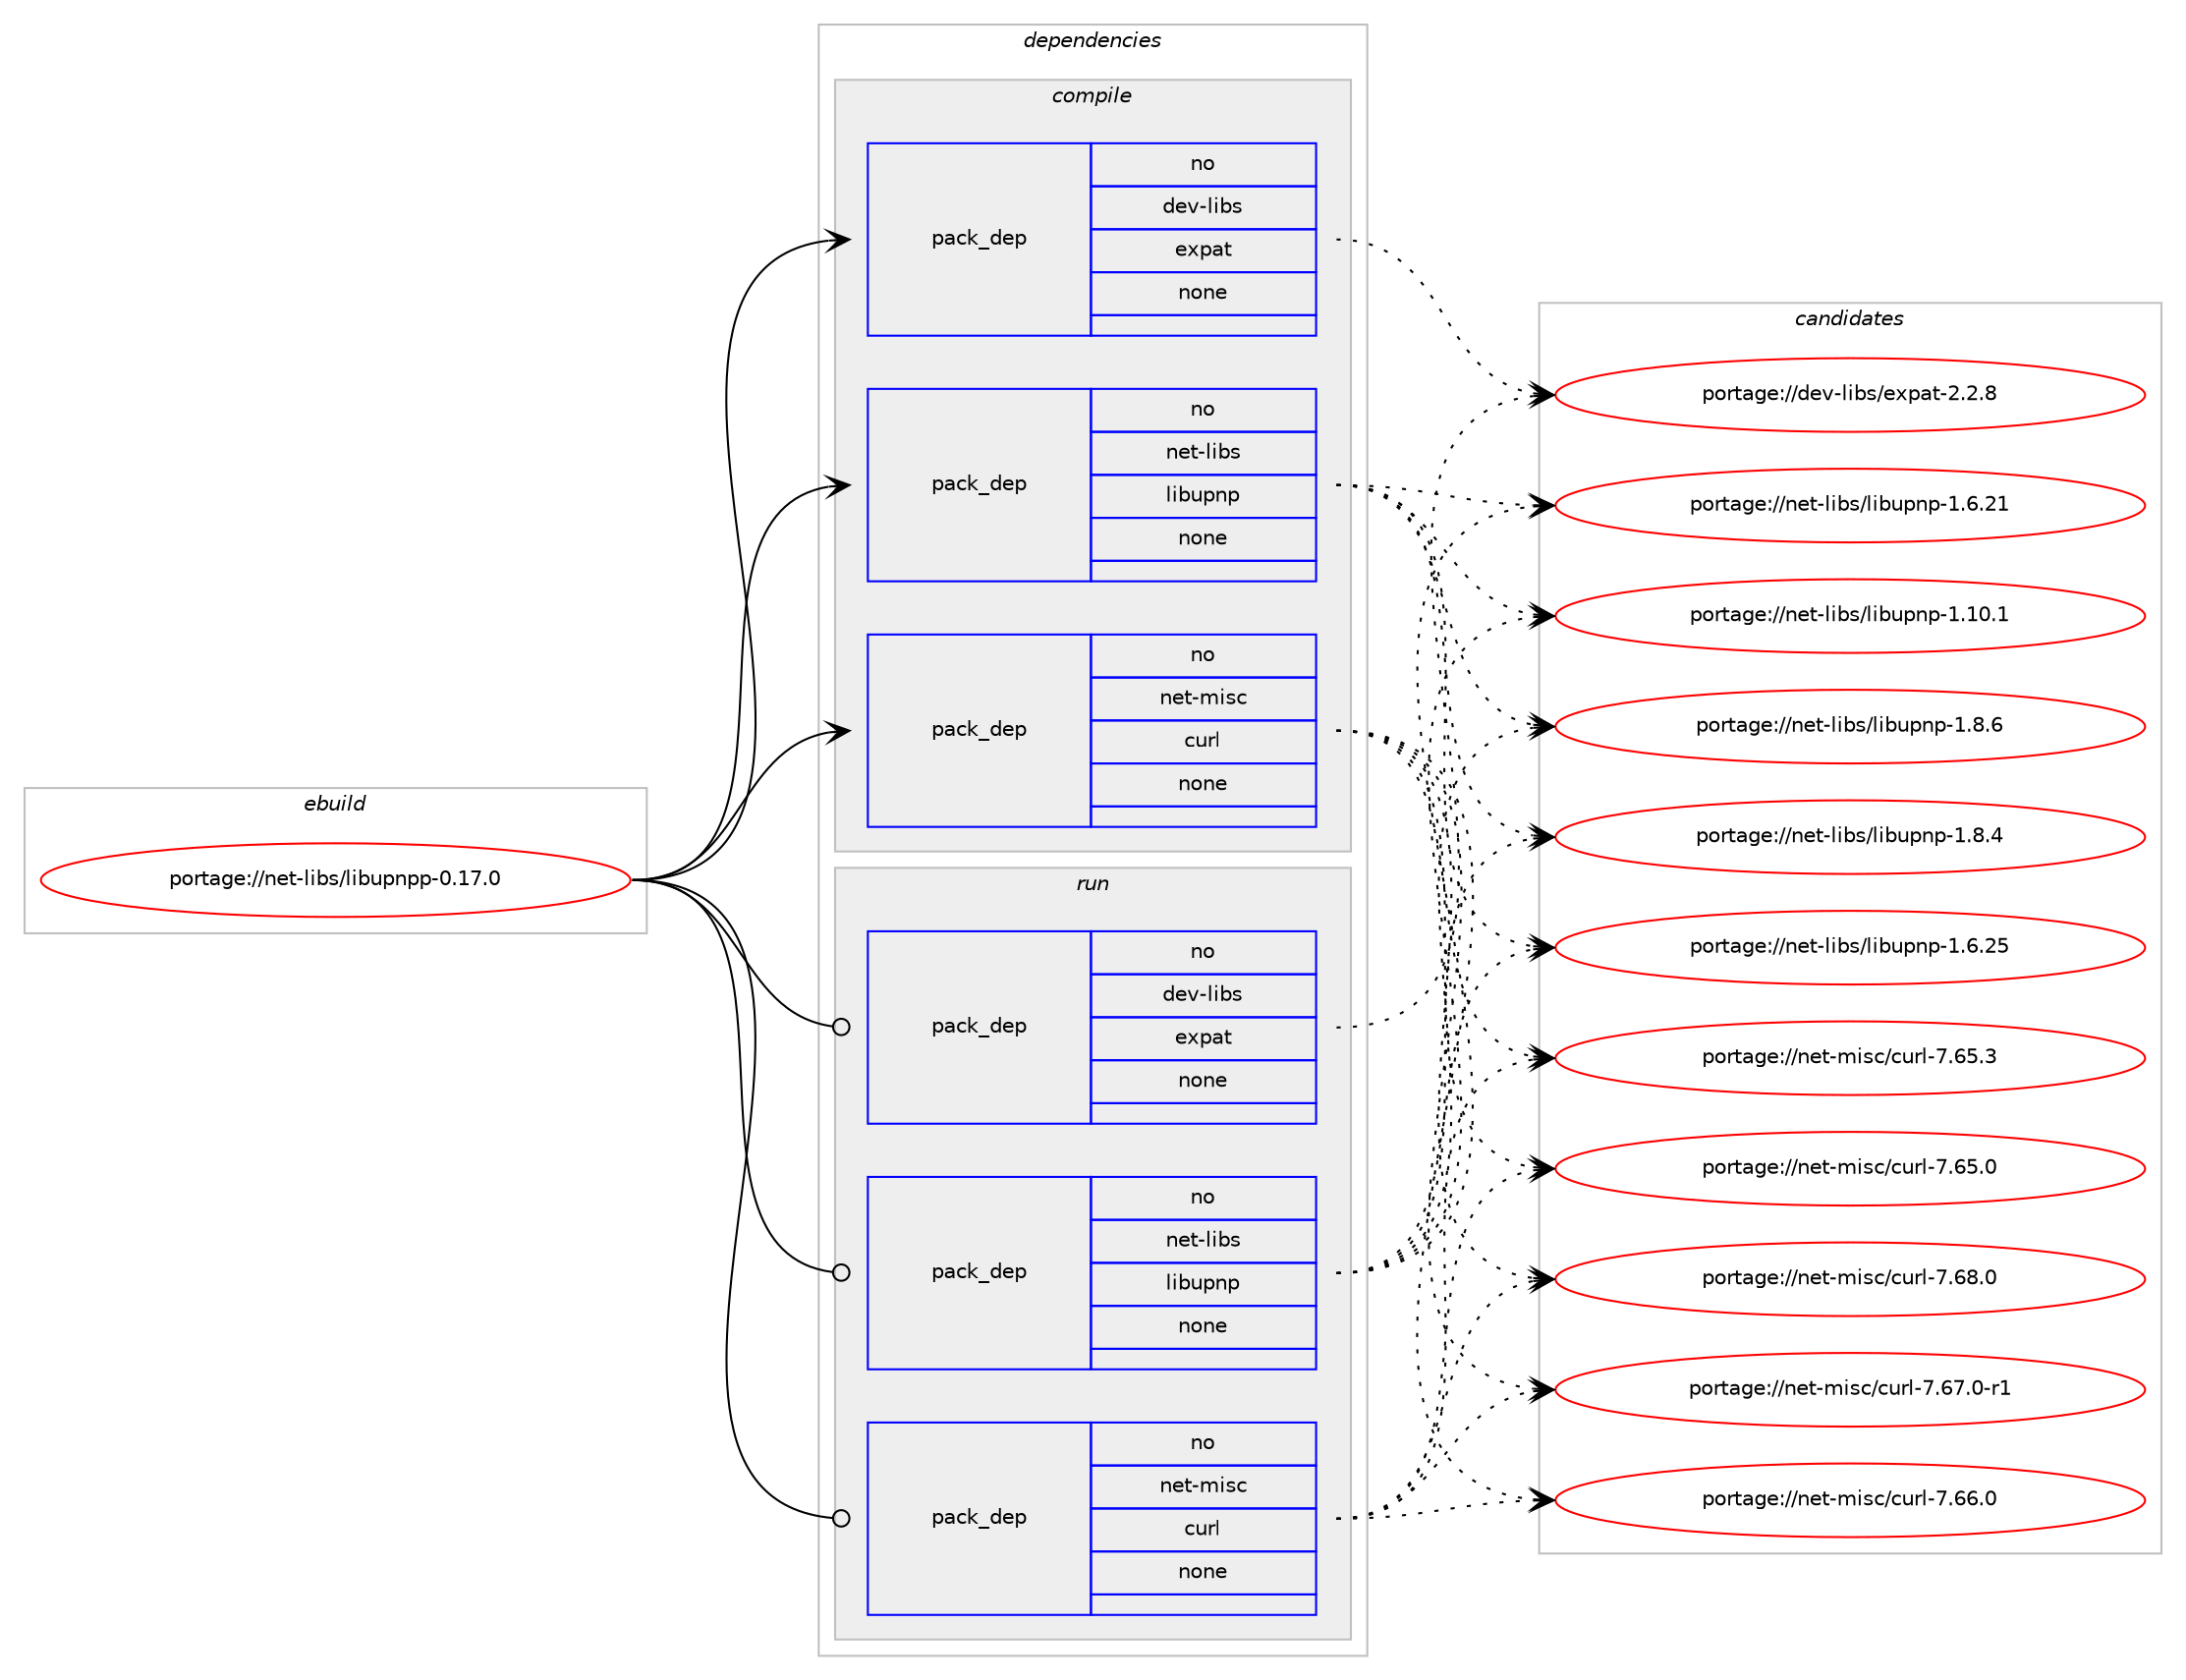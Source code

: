 digraph prolog {

# *************
# Graph options
# *************

newrank=true;
concentrate=true;
compound=true;
graph [rankdir=LR,fontname=Helvetica,fontsize=10,ranksep=1.5];#, ranksep=2.5, nodesep=0.2];
edge  [arrowhead=vee];
node  [fontname=Helvetica,fontsize=10];

# **********
# The ebuild
# **********

subgraph cluster_leftcol {
color=gray;
rank=same;
label=<<i>ebuild</i>>;
id [label="portage://net-libs/libupnpp-0.17.0", color=red, width=4, href="../net-libs/libupnpp-0.17.0.svg"];
}

# ****************
# The dependencies
# ****************

subgraph cluster_midcol {
color=gray;
label=<<i>dependencies</i>>;
subgraph cluster_compile {
fillcolor="#eeeeee";
style=filled;
label=<<i>compile</i>>;
subgraph pack113751 {
dependency146143 [label=<<TABLE BORDER="0" CELLBORDER="1" CELLSPACING="0" CELLPADDING="4" WIDTH="220"><TR><TD ROWSPAN="6" CELLPADDING="30">pack_dep</TD></TR><TR><TD WIDTH="110">no</TD></TR><TR><TD>dev-libs</TD></TR><TR><TD>expat</TD></TR><TR><TD>none</TD></TR><TR><TD></TD></TR></TABLE>>, shape=none, color=blue];
}
id:e -> dependency146143:w [weight=20,style="solid",arrowhead="vee"];
subgraph pack113752 {
dependency146144 [label=<<TABLE BORDER="0" CELLBORDER="1" CELLSPACING="0" CELLPADDING="4" WIDTH="220"><TR><TD ROWSPAN="6" CELLPADDING="30">pack_dep</TD></TR><TR><TD WIDTH="110">no</TD></TR><TR><TD>net-libs</TD></TR><TR><TD>libupnp</TD></TR><TR><TD>none</TD></TR><TR><TD></TD></TR></TABLE>>, shape=none, color=blue];
}
id:e -> dependency146144:w [weight=20,style="solid",arrowhead="vee"];
subgraph pack113753 {
dependency146145 [label=<<TABLE BORDER="0" CELLBORDER="1" CELLSPACING="0" CELLPADDING="4" WIDTH="220"><TR><TD ROWSPAN="6" CELLPADDING="30">pack_dep</TD></TR><TR><TD WIDTH="110">no</TD></TR><TR><TD>net-misc</TD></TR><TR><TD>curl</TD></TR><TR><TD>none</TD></TR><TR><TD></TD></TR></TABLE>>, shape=none, color=blue];
}
id:e -> dependency146145:w [weight=20,style="solid",arrowhead="vee"];
}
subgraph cluster_compileandrun {
fillcolor="#eeeeee";
style=filled;
label=<<i>compile and run</i>>;
}
subgraph cluster_run {
fillcolor="#eeeeee";
style=filled;
label=<<i>run</i>>;
subgraph pack113754 {
dependency146146 [label=<<TABLE BORDER="0" CELLBORDER="1" CELLSPACING="0" CELLPADDING="4" WIDTH="220"><TR><TD ROWSPAN="6" CELLPADDING="30">pack_dep</TD></TR><TR><TD WIDTH="110">no</TD></TR><TR><TD>dev-libs</TD></TR><TR><TD>expat</TD></TR><TR><TD>none</TD></TR><TR><TD></TD></TR></TABLE>>, shape=none, color=blue];
}
id:e -> dependency146146:w [weight=20,style="solid",arrowhead="odot"];
subgraph pack113755 {
dependency146147 [label=<<TABLE BORDER="0" CELLBORDER="1" CELLSPACING="0" CELLPADDING="4" WIDTH="220"><TR><TD ROWSPAN="6" CELLPADDING="30">pack_dep</TD></TR><TR><TD WIDTH="110">no</TD></TR><TR><TD>net-libs</TD></TR><TR><TD>libupnp</TD></TR><TR><TD>none</TD></TR><TR><TD></TD></TR></TABLE>>, shape=none, color=blue];
}
id:e -> dependency146147:w [weight=20,style="solid",arrowhead="odot"];
subgraph pack113756 {
dependency146148 [label=<<TABLE BORDER="0" CELLBORDER="1" CELLSPACING="0" CELLPADDING="4" WIDTH="220"><TR><TD ROWSPAN="6" CELLPADDING="30">pack_dep</TD></TR><TR><TD WIDTH="110">no</TD></TR><TR><TD>net-misc</TD></TR><TR><TD>curl</TD></TR><TR><TD>none</TD></TR><TR><TD></TD></TR></TABLE>>, shape=none, color=blue];
}
id:e -> dependency146148:w [weight=20,style="solid",arrowhead="odot"];
}
}

# **************
# The candidates
# **************

subgraph cluster_choices {
rank=same;
color=gray;
label=<<i>candidates</i>>;

subgraph choice113751 {
color=black;
nodesep=1;
choice10010111845108105981154710112011297116455046504656 [label="portage://dev-libs/expat-2.2.8", color=red, width=4,href="../dev-libs/expat-2.2.8.svg"];
dependency146143:e -> choice10010111845108105981154710112011297116455046504656:w [style=dotted,weight="100"];
}
subgraph choice113752 {
color=black;
nodesep=1;
choice11010111645108105981154710810598117112110112454946564654 [label="portage://net-libs/libupnp-1.8.6", color=red, width=4,href="../net-libs/libupnp-1.8.6.svg"];
choice11010111645108105981154710810598117112110112454946564652 [label="portage://net-libs/libupnp-1.8.4", color=red, width=4,href="../net-libs/libupnp-1.8.4.svg"];
choice1101011164510810598115471081059811711211011245494654465053 [label="portage://net-libs/libupnp-1.6.25", color=red, width=4,href="../net-libs/libupnp-1.6.25.svg"];
choice1101011164510810598115471081059811711211011245494654465049 [label="portage://net-libs/libupnp-1.6.21", color=red, width=4,href="../net-libs/libupnp-1.6.21.svg"];
choice1101011164510810598115471081059811711211011245494649484649 [label="portage://net-libs/libupnp-1.10.1", color=red, width=4,href="../net-libs/libupnp-1.10.1.svg"];
dependency146144:e -> choice11010111645108105981154710810598117112110112454946564654:w [style=dotted,weight="100"];
dependency146144:e -> choice11010111645108105981154710810598117112110112454946564652:w [style=dotted,weight="100"];
dependency146144:e -> choice1101011164510810598115471081059811711211011245494654465053:w [style=dotted,weight="100"];
dependency146144:e -> choice1101011164510810598115471081059811711211011245494654465049:w [style=dotted,weight="100"];
dependency146144:e -> choice1101011164510810598115471081059811711211011245494649484649:w [style=dotted,weight="100"];
}
subgraph choice113753 {
color=black;
nodesep=1;
choice1101011164510910511599479911711410845554654564648 [label="portage://net-misc/curl-7.68.0", color=red, width=4,href="../net-misc/curl-7.68.0.svg"];
choice11010111645109105115994799117114108455546545546484511449 [label="portage://net-misc/curl-7.67.0-r1", color=red, width=4,href="../net-misc/curl-7.67.0-r1.svg"];
choice1101011164510910511599479911711410845554654544648 [label="portage://net-misc/curl-7.66.0", color=red, width=4,href="../net-misc/curl-7.66.0.svg"];
choice1101011164510910511599479911711410845554654534651 [label="portage://net-misc/curl-7.65.3", color=red, width=4,href="../net-misc/curl-7.65.3.svg"];
choice1101011164510910511599479911711410845554654534648 [label="portage://net-misc/curl-7.65.0", color=red, width=4,href="../net-misc/curl-7.65.0.svg"];
dependency146145:e -> choice1101011164510910511599479911711410845554654564648:w [style=dotted,weight="100"];
dependency146145:e -> choice11010111645109105115994799117114108455546545546484511449:w [style=dotted,weight="100"];
dependency146145:e -> choice1101011164510910511599479911711410845554654544648:w [style=dotted,weight="100"];
dependency146145:e -> choice1101011164510910511599479911711410845554654534651:w [style=dotted,weight="100"];
dependency146145:e -> choice1101011164510910511599479911711410845554654534648:w [style=dotted,weight="100"];
}
subgraph choice113754 {
color=black;
nodesep=1;
choice10010111845108105981154710112011297116455046504656 [label="portage://dev-libs/expat-2.2.8", color=red, width=4,href="../dev-libs/expat-2.2.8.svg"];
dependency146146:e -> choice10010111845108105981154710112011297116455046504656:w [style=dotted,weight="100"];
}
subgraph choice113755 {
color=black;
nodesep=1;
choice11010111645108105981154710810598117112110112454946564654 [label="portage://net-libs/libupnp-1.8.6", color=red, width=4,href="../net-libs/libupnp-1.8.6.svg"];
choice11010111645108105981154710810598117112110112454946564652 [label="portage://net-libs/libupnp-1.8.4", color=red, width=4,href="../net-libs/libupnp-1.8.4.svg"];
choice1101011164510810598115471081059811711211011245494654465053 [label="portage://net-libs/libupnp-1.6.25", color=red, width=4,href="../net-libs/libupnp-1.6.25.svg"];
choice1101011164510810598115471081059811711211011245494654465049 [label="portage://net-libs/libupnp-1.6.21", color=red, width=4,href="../net-libs/libupnp-1.6.21.svg"];
choice1101011164510810598115471081059811711211011245494649484649 [label="portage://net-libs/libupnp-1.10.1", color=red, width=4,href="../net-libs/libupnp-1.10.1.svg"];
dependency146147:e -> choice11010111645108105981154710810598117112110112454946564654:w [style=dotted,weight="100"];
dependency146147:e -> choice11010111645108105981154710810598117112110112454946564652:w [style=dotted,weight="100"];
dependency146147:e -> choice1101011164510810598115471081059811711211011245494654465053:w [style=dotted,weight="100"];
dependency146147:e -> choice1101011164510810598115471081059811711211011245494654465049:w [style=dotted,weight="100"];
dependency146147:e -> choice1101011164510810598115471081059811711211011245494649484649:w [style=dotted,weight="100"];
}
subgraph choice113756 {
color=black;
nodesep=1;
choice1101011164510910511599479911711410845554654564648 [label="portage://net-misc/curl-7.68.0", color=red, width=4,href="../net-misc/curl-7.68.0.svg"];
choice11010111645109105115994799117114108455546545546484511449 [label="portage://net-misc/curl-7.67.0-r1", color=red, width=4,href="../net-misc/curl-7.67.0-r1.svg"];
choice1101011164510910511599479911711410845554654544648 [label="portage://net-misc/curl-7.66.0", color=red, width=4,href="../net-misc/curl-7.66.0.svg"];
choice1101011164510910511599479911711410845554654534651 [label="portage://net-misc/curl-7.65.3", color=red, width=4,href="../net-misc/curl-7.65.3.svg"];
choice1101011164510910511599479911711410845554654534648 [label="portage://net-misc/curl-7.65.0", color=red, width=4,href="../net-misc/curl-7.65.0.svg"];
dependency146148:e -> choice1101011164510910511599479911711410845554654564648:w [style=dotted,weight="100"];
dependency146148:e -> choice11010111645109105115994799117114108455546545546484511449:w [style=dotted,weight="100"];
dependency146148:e -> choice1101011164510910511599479911711410845554654544648:w [style=dotted,weight="100"];
dependency146148:e -> choice1101011164510910511599479911711410845554654534651:w [style=dotted,weight="100"];
dependency146148:e -> choice1101011164510910511599479911711410845554654534648:w [style=dotted,weight="100"];
}
}

}

